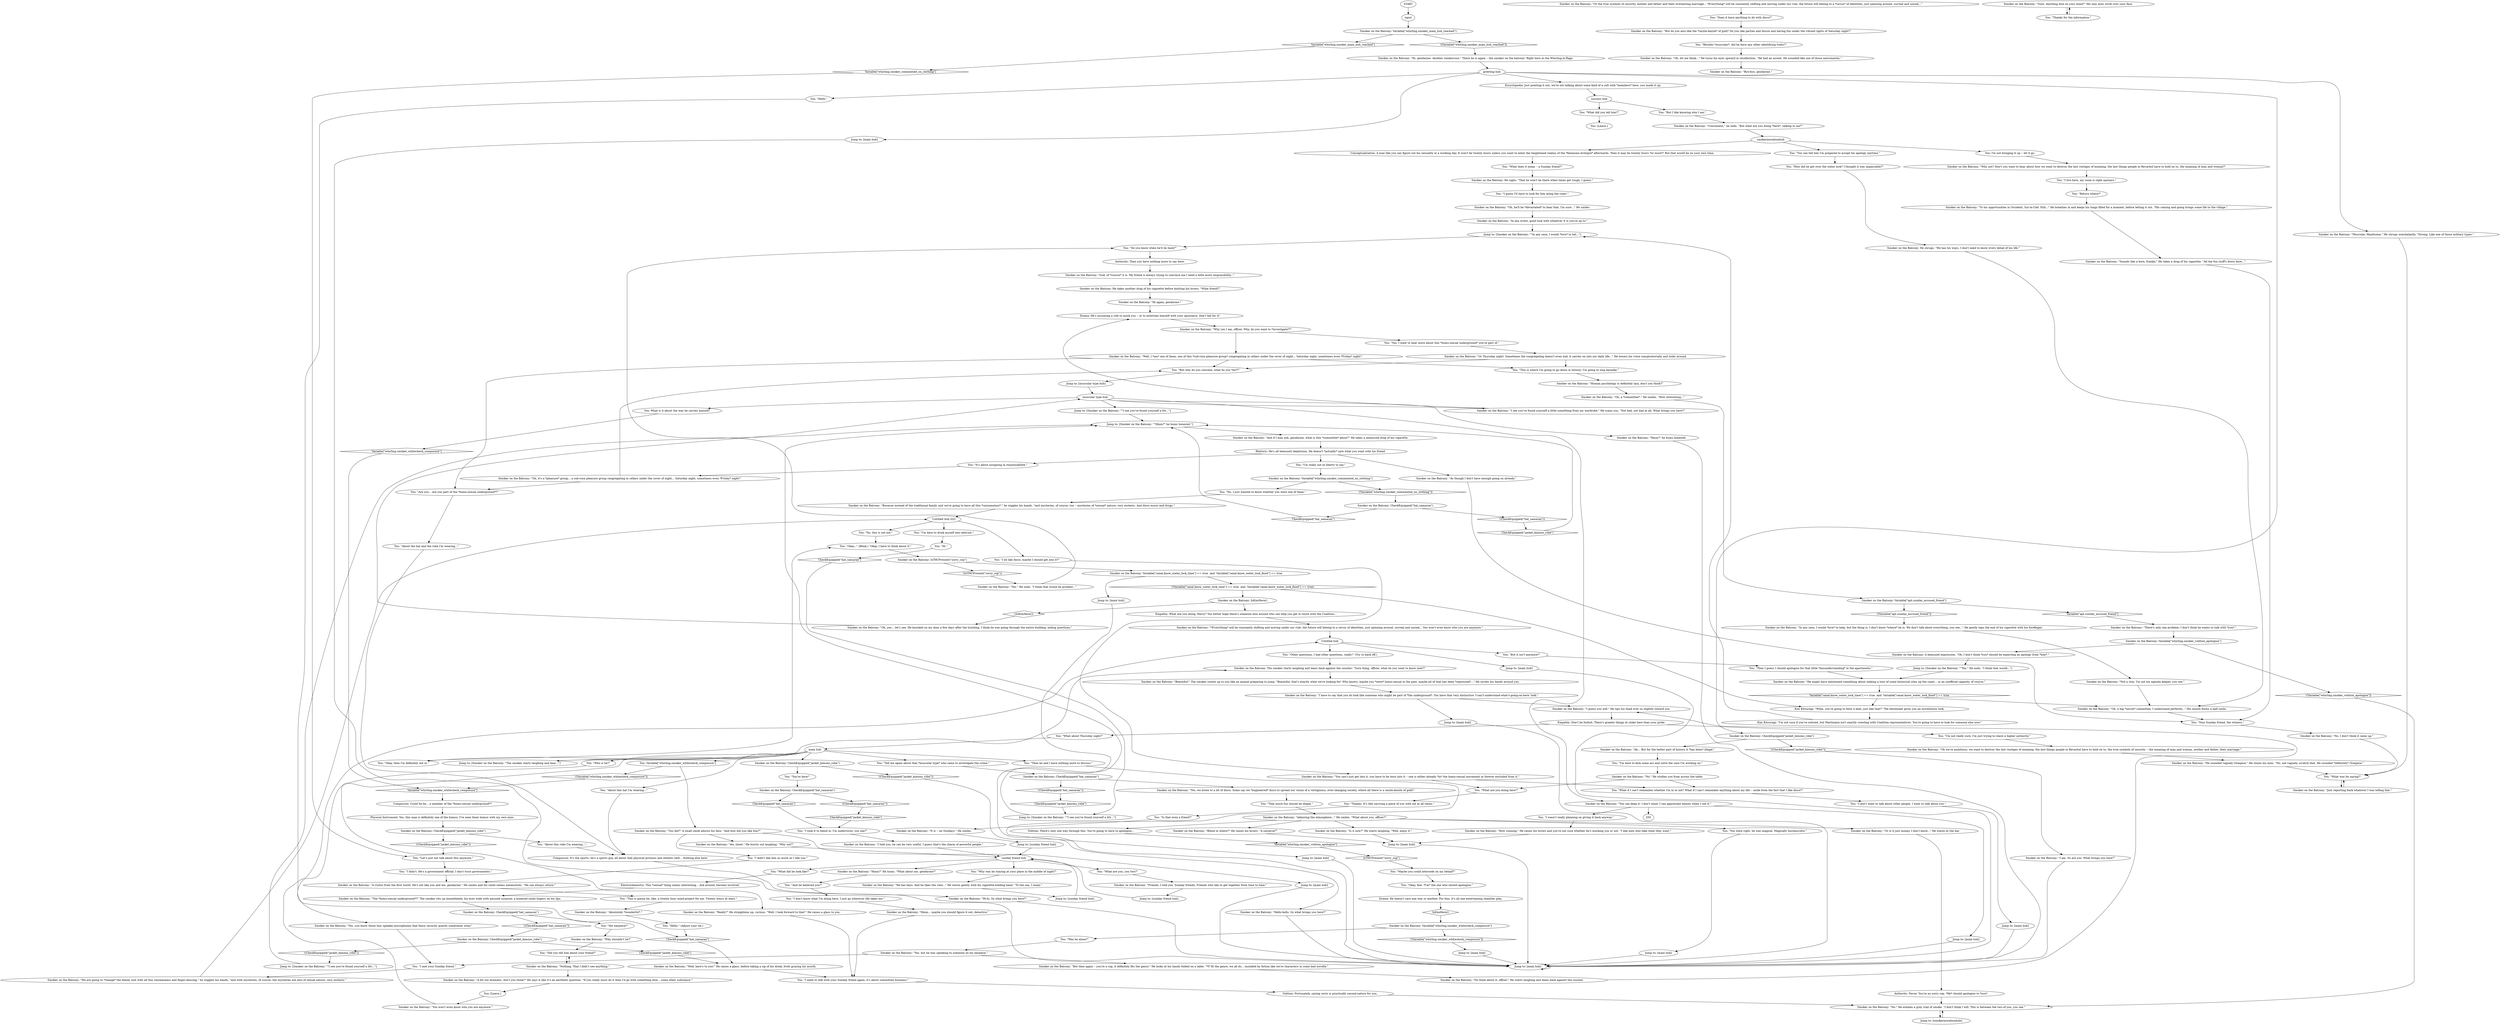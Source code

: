 # WHIRLING F1 / SMOKER ON THE BALCONY
# Smoker on the balcony, sitting in the bar.
# ==================================================
digraph G {
	  0 [label="START"];
	  1 [label="input"];
	  2 [label="Rhetoric: He's all bemused skepticism. He doesn't *actually* care what you want with his friend."];
	  3 [label="Smoker on the Balcony: \"Hi, gendarme. Another rendezvous.\" There he is again -- the smoker on the balcony! Right here in the Whirling-in-Rags."];
	  4 [label="You: \"Hello.\""];
	  5 [label="You: \"Tell me again about that *muscular type* who came to investigate the crime.\""];
	  6 [label="muscular type hub"];
	  7 [label="Smoker on the Balcony: \"Oh, let me think...\" He turns his eyes upward in recollection. \"He had an accent. He sounded like one of those mercenaries.\""];
	  8 [label="Smoker on the Balcony: \"Just reporting back whatever I was telling him.\""];
	  9 [label="Physical Instrument: Yes, this man is definitely one of the homos, I've seen them homos with my own eyes."];
	  10 [label="Smoker on the Balcony: Variable[\"whirling.smoker_main_hub_reached\"]"];
	  11 [label="Variable[\"whirling.smoker_main_hub_reached\"]", shape=diamond];
	  12 [label="!(Variable[\"whirling.smoker_main_hub_reached\"])", shape=diamond];
	  13 [label="You: \"No, this is not me.\""];
	  14 [label="You: \"What if I can't remember whether I'm in or not? What if I can't remember anything about my life -- aside from the fact that I like disco?\""];
	  15 [label="Smoker on the Balcony: CheckEquipped(\"jacket_kimono_robe\")"];
	  16 [label="CheckEquipped(\"jacket_kimono_robe\")", shape=diamond];
	  17 [label="!(CheckEquipped(\"jacket_kimono_robe\"))", shape=diamond];
	  18 [label="Smoker on the Balcony: CheckEquipped(\"hat_samaran\")"];
	  19 [label="CheckEquipped(\"hat_samaran\")", shape=diamond];
	  20 [label="!(CheckEquipped(\"hat_samaran\"))", shape=diamond];
	  21 [label="You: \"I didn't like him as much as I like you.\""];
	  22 [label="Smoker on the Balcony: He sighs: \"That he won't be there when times get tough, I guess.\""];
	  23 [label="Jump to: [sunday friend hub]"];
	  24 [label="You: \"You can tell him I'm prepared to accept his apology anytime.\""];
	  25 [label="Smoker on the Balcony: He shrugs. \"He has his ways. I don't need to know every detail of his life.\""];
	  26 [label="You: \"Why was he staying at your place in the middle of night?\""];
	  27 [label="You: \"Yes, I want to hear more about this *homo-sexual underground* you're part of.\""];
	  28 [label="You: \"I do like disco, maybe I should get into it?\""];
	  29 [label="You: \"I wasn't really planning on giving it back anyway.\""];
	  30 [label="Smoker on the Balcony: \"Friends, I told you. Sunday friends. Friends who like to get together from time to time.\""];
	  31 [label="Jump to: [sunday friend hub]"];
	  32 [label="Smoker on the Balcony: \"To his opportunities in Occident, Sur-la-Clef. Still...\" He breathes in and keeps his lungs filled for a moment, before letting it out. \"His coming and going brings some life to the village.\""];
	  33 [label="You: \"But why do you convene, what do you *do*?\""];
	  34 [label="Smoker on the Balcony: \"Yes, but he was speaking to someone on his earpiece.\""];
	  35 [label="You: \"About this hat I'm wearing...\""];
	  36 [label="Smoker on the Balcony: \"Why yes I am, officer. Why, do you want to *investigate*?\""];
	  37 [label="Smoker on the Balcony: The smoker starts laughing and leans back against the counter: \"Sure thing, officer, what do you want to know next?\""];
	  38 [label="Smoker on the Balcony: \"You can't just get into it, you have to be born into it -- one is either already *in* the homo-sexual movement or forever excluded from it.\""];
	  39 [label="Smoker on the Balcony: \"Absolutely *wonderful*.\""];
	  40 [label="Smoker on the Balcony: \"How cunning.\" He raises his brows and you're not sure whether he's mocking you or not. \"I like men who take what they want.\""];
	  41 [label="Smoker on the Balcony: \"Hmm... maybe you should figure it out, detective.\""];
	  42 [label="Jump to: [smokermoralismhub]"];
	  43 [label="Kim Kitsuragi: \"I'm not sure if you've noticed, but Martinaise isn't exactly crawling with Coalition representatives. You're going to have to look for someone else now.\""];
	  44 [label="You: \"It's about assigning la responsabilité.\""];
	  45 [label="You: \"Did you tell him about your friend?\""];
	  46 [label="Untitled hub"];
	  47 [label="Smoker on the Balcony: \"I am. So are you. What brings you here?\""];
	  48 [label="sunday friend hub"];
	  49 [label="Smoker on the Balcony: \"It is -- on Sundays.\" He smiles."];
	  50 [label="Smoker on the Balcony: \"No, I don't think it came up.\""];
	  51 [label="You: \"What are you, you two?\""];
	  52 [label="Smoker on the Balcony: CheckEquipped(\"hat_samaran\")"];
	  53 [label="CheckEquipped(\"hat_samaran\")", shape=diamond];
	  54 [label="!(CheckEquipped(\"hat_samaran\"))", shape=diamond];
	  55 [label="You: \"Other questions, I had other questions, really!\" (Try to back off.)"];
	  56 [label="Untitled hub (02)"];
	  57 [label="Smoker on the Balcony: \"I have to say that you do look like someone who might be part of *the underground*. You have that very distinctive 'I-can't-understand-what's-going-on-here' look.\""];
	  58 [label="Smoker on the Balcony: \"He has keys. And he likes the view...\" He waves gently with his cigarette-holding hand. \"To the sea, I mean.\""];
	  59 [label="Smoker on the Balcony: Variable[\"apt.sunday_accused_friend\"]"];
	  60 [label="Variable[\"apt.sunday_accused_friend\"]", shape=diamond];
	  61 [label="!(Variable[\"apt.sunday_accused_friend\"])", shape=diamond];
	  62 [label="Smoker on the Balcony: \"There's only one problem: I don't think he wants to talk with *you*.\""];
	  63 [label="You: \"I'm really not at liberty to say.\""];
	  64 [label="greeting hub"];
	  65 [label="Smoker on the Balcony: \"Sure. Anything else on your mind?\" His lazy eyes stroll over your face."];
	  66 [label="Composure: Could he be... a member of the *homo-sexual underground*?"];
	  67 [label="success hub"];
	  68 [label="Smoker on the Balcony: \"Or the true symbols of security, mother and father and their everlasting marriage... *Everything* will be constantly shifting and moving under our rule, the future will belong to a *circus* of identities, just spinning around, surreal and unreal...\""];
	  69 [label="You: \"I live here, my room is right upstairs.\""];
	  70 [label="Smoker on the Balcony: \"Is it now?\" He starts laughing. \"Well, enjoy it.\""];
	  71 [label="You: \"Is that even a friend?\""];
	  72 [label="You: \"I guess I'll have to look for him along the coast.\""];
	  73 [label="Smoker on the Balcony: \"Oh, a big *secret* committee. I understand perfectly...\" His mouth forms a half smile."];
	  74 [label="Smoker on the Balcony: Variable[\"whirling.smoker_commented_on_clothing\"]"];
	  75 [label="Variable[\"whirling.smoker_commented_on_clothing\"]", shape=diamond];
	  76 [label="!(Variable[\"whirling.smoker_commented_on_clothing\"])", shape=diamond];
	  77 [label="You: \"No, I just wanted to know whether you were one of them.\""];
	  78 [label="Smoker on the Balcony: \"Well, I *am* one of them, one of this *sub-rosa pleasure group* congregating in cellars under the cover of night... Saturday night, sometimes even *Friday* night!\""];
	  79 [label="Smoker on the Balcony: \"Because instead of the traditional family unit we're going to have all this *razzamatazz*,\" he wiggles his hands, \"and mysteries, of course, too -- mysteries of *sexual* nature, very esoteric. And disco music and drugs.\""];
	  80 [label="You: \"Besides *muscular*, did he have any other identifying traits?\""];
	  81 [label="Smoker on the Balcony: \"I see you've found yourself a little something from my wardrobe.\" He scans you. \"Not bad, not bad at all. What brings you here?\""];
	  82 [label="Jump to: [Smoker on the Balcony: \"\"Hmm?\" he hums honeyed.\"]"];
	  83 [label="Smoker on the Balcony: \"Why not? Don't you want to hear about how we want to destroy the last vestiges of meaning, the last things people in Revachol have to hold on to, the meaning of man and woman?\""];
	  84 [label="You: \"I didn't. He's a government official. I don't trust governments.\""];
	  85 [label="Jump to: [main hub]"];
	  86 [label="Jump to: [main hub]"];
	  87 [label="Smoker on the Balcony: \"Oh, a *committee*.\" He smiles. \"How interesting...\""];
	  88 [label="Volition: Fortunately, saying sorry is practically second-nature for you."];
	  89 [label="You: \"Maybe you could intercede on my behalf?\""];
	  90 [label="You: I'm not bringing it up -- let it go."];
	  91 [label="You: \"But I like knowing who I am.\""];
	  92 [label="You: \"But it isn't anymore?\""];
	  93 [label="You: \"I'm here to kick some ass and solve the case I'm working on.\""];
	  94 [label="You: \"You were right, he was magical. Magically bureaucratic.\""];
	  95 [label="Smoker on the Balcony: \"Aw, shoot.\" He bursts out laughing. \"Why not?\""];
	  96 [label="Smoker on the Balcony: \"A visitor from the first world. He's not like you and me, gendarme.\" He smiles and his smile seems melancholic. \"He can always return.\""];
	  97 [label="Smoker on the Balcony: \"Yes, you know those tiny speaker-microphones that fancy security guards sometimes wear.\""];
	  98 [label="Smoker on the Balcony: \"Why shouldn't he?\""];
	  99 [label="You: \"I don't know what I'm doing here. I just go wherever life takes me.\""];
	  100 [label="Volition: There's only one way through this. You're going to have to apologise..."];
	  101 [label="Smoker on the Balcony: Variable[\"whirling.smoker_volition_apologise\"]"];
	  102 [label="Variable[\"whirling.smoker_volition_apologise\"]", shape=diamond];
	  103 [label="!(Variable[\"whirling.smoker_volition_apologise\"])", shape=diamond];
	  104 [label="Smoker on the Balcony: A bemused expression. \"Oh, I don't think *you* should be expecting an apology from *him*.\""];
	  105 [label="You: \"How did he get over the water lock? I thought it was impassable?\""];
	  106 [label="Smoker on the Balcony: IsKimHere()"];
	  107 [label="IsKimHere()", shape=diamond];
	  108 [label="!(IsKimHere())", shape=diamond];
	  109 [label="Empathy: What are you doing, Harry? You better hope there's someone else around who can help you get in touch with the Coalition..."];
	  110 [label="Smoker on the Balcony: \"Oh, yes... let's see. He knocked on my door a few days after the lynching. I think he was going through the entire building, asking questions.\""];
	  111 [label="Smoker on the Balcony: CheckEquipped(\"hat_samaran\")"];
	  112 [label="CheckEquipped(\"hat_samaran\")", shape=diamond];
	  113 [label="!(CheckEquipped(\"hat_samaran\"))", shape=diamond];
	  114 [label="Smoker on the Balcony: \"Yes, we listen to a lot of disco. Some say we *engineered* disco to spread our vision of a vertiginous, ever-changing society, where all there is a razzle-dazzle of gold!\""];
	  115 [label="Smoker on the Balcony: \"But do you also like the *razzle-dazzle* of gold? Do you like parties and discos and having fun under the vibrant lights of Saturday night?\""];
	  116 [label="Smoker on the Balcony: \"Convenient,\" he nods. \"But what are you doing *here*, talking to me?\""];
	  117 [label="You: \"Return where?\""];
	  118 [label="You: \"This is gonna be, like, a twenty hour mind-project for me. Twenty hours at least.\""];
	  119 [label="Smoker on the Balcony: \"I guess you will.\" He tips his head ever so slightly toward you."];
	  120 [label="Smoker on the Balcony: \"Oh, he'll be *devastated* to hear that, I'm sure...\" He smiles."];
	  121 [label="Jump to: [main hub]"];
	  122 [label="Jump to: [Smoker on the Balcony: \"\"In any case, I would *love* to hel...\"]"];
	  123 [label="You: \"Your Sunday friend, the witness.\""];
	  124 [label="Smoker on the Balcony: \"Hi again, gendarme.\""];
	  125 [label="You: \"Let's just not talk about this anymore.\""];
	  126 [label="You: \"This is where I'm going to go down in history: I'm going to sing karaoke.\""];
	  127 [label="Smoker on the Balcony: \"Blend in where?\" He raises his brows. \"A carneval?\""];
	  128 [label="Smoker on the Balcony: \"I told you, he can be very useful. I guess that's the charm of powerful people.\""];
	  129 [label="Jump to: [main hub]"];
	  130 [label="You: \"And he believed you?\""];
	  131 [label="Smoker on the Balcony: \"A bit too dramatic, don't you think?\" He says it like it's an aesthetic question. \"If you really must do it then I'd go with something else... some other substance.\""];
	  132 [label="You: \"Hi.\""];
	  133 [label="Encyclopedia: Just pointing it out, we're not talking about some kind of a cult with *members* here, you made it up."];
	  134 [label="Smoker on the Balcony: \"The *homo-sexual underground*?\" The smoker sits up immediately, his eyes wide with amused surprise; a honeyed smile lingers on his lips."];
	  135 [label="You: \"About the hat and the robe I'm wearing...\""];
	  136 [label="Jump to: [Smoker on the Balcony: \"The smoker starts laughing and lean...\"]"];
	  137 [label="You: \"Okay...\" (Blink.) \"Okay, I have to think about it.\""];
	  138 [label="Jump to: [main hub]"];
	  139 [label="You: \"What does it mean -- a Sunday friend?\""];
	  140 [label="Jump to: [sunday friend hub]"];
	  141 [label="Authority: Never. You're no sorry cop. *He* should apologise to *you*."];
	  142 [label="Smoker on the Balcony: \"Yes.\" He nods. \"I think that would be prudent...\""];
	  143 [label="Smoker on the Balcony: \"He might have mentioned something about making a tour of some historical sites up the coast... in an unofficial capacity, of course.\""];
	  144 [label="Smoker on the Balcony: \"Not a clue. I'm not his agenda keeper, you see.\""];
	  145 [label="Authority: Then you have nothing more to say here."];
	  146 [label="Jump to: [Smoker on the Balcony: \"\"Yes.\" He nods. \"I think that would...\"]"];
	  147 [label="Drama: He doesn't care one way or another. For him, it's all one entertaining chamber play."];
	  148 [label="Smoker on the Balcony: \"In any event, good luck with whatever it is you're up to.\""];
	  149 [label="Smoker on the Balcony: \"*Everything* will be constantly shifting and moving under our rule, the future will belong to a circus of identities, just spinning around, surreal and unreal... You won't even know who you are anymore.\""];
	  150 [label="Smoker on the Balcony: \"He sounded vaguely Oranjese.\" He closes his eyes. \"No, not vaguely, scratch that. He sounded *definitely* Oranjese.\""];
	  151 [label="Smoker on the Balcony: \"Bye-bye, gendarme.\""];
	  152 [label="Smoker on the Balcony: \"You won't even know who you are anymore.\""];
	  153 [label="You: \"Does it have anything to do with disco?\""];
	  154 [label="Jump to: [main hub]"];
	  155 [label="Smoker on the Balcony: \"Beautiful!\" The smoker crawls up to you like an animal preparing to jump. \"Beautiful, that's exactly what we're looking for! Who knows, maybe you *were* homo-sexual in the past, maybe all of that has been *repressed*...\" He circles his hands around you."];
	  156 [label="You: \"I don't want to talk about other people, I want to talk about you.\""];
	  157 [label="Smoker on the Balcony: \"Hmm?\" He hums. \"What about me, gendarme?\""];
	  158 [label="Jump to: [main hub]"];
	  159 [label="You: \"I need to talk with your Sunday friend again, it's about committee business.\""];
	  160 [label="You: \"Then he and I have nothing more to discuss.\""];
	  161 [label="You: \"I'm not really sure, I'm just trying to reach a higher authority.\""];
	  162 [label="Smoker on the Balcony: \"As though I don't have enough going on already.\""];
	  163 [label="Smoker on the Balcony: He takes another drag of his cigarette before knitting his brows. \"What friend?\""];
	  164 [label="Smoker on the Balcony: \"Nothing. That I didn't see anything.\""];
	  165 [label="You: [Leave.]"];
	  166 [label="Jump to: [main hub]"];
	  167 [label="Drama: He's assuming a role to mock you -- or to entertain himself with your ignorance. Don't fall for it!"];
	  168 [label="Smoker on the Balcony: CheckEquipped(\"hat_samaran\")"];
	  169 [label="CheckEquipped(\"hat_samaran\")", shape=diamond];
	  170 [label="!(CheckEquipped(\"hat_samaran\"))", shape=diamond];
	  171 [label="You: \"His earpiece?\""];
	  172 [label="Smoker on the Balcony: \"But then again -- you're a cop, it definitely fits the genre.\" He looks at his hands folded on a table. \"*I* fit the genre, we all do... moulded by fiction like we're characters in some bad novella.\""];
	  173 [label="You: [Leave.]"];
	  174 [label="You: \"Who is he?\""];
	  175 [label="You: \"What did he look like?\""];
	  176 [label="Smoker on the Balcony: \"Hmm?\" he hums honeyed."];
	  177 [label="Smoker on the Balcony: \"And if I may ask, gendarme, what is this *committee* about?\" He takes a measured drag of his cigarette."];
	  178 [label="Smoker on the Balcony: \"In any case, I would *love* to help, but the thing is, I don't know *where* he is. We don't talk about everything, you see...\" He gently taps the end of his cigarette with his forefinger."];
	  179 [label="You: \"Do you know when he'll be back?\""];
	  180 [label="Kim Kitsuragi: \"What, you're going to blow a lead, just like that?\" The lieutenant gives you an incredulous look."];
	  181 [label="Smoker on the Balcony: Variable[\"whirling.smoker_whitecheck_composure\"]"];
	  182 [label="Variable[\"whirling.smoker_whitecheck_composure\"]", shape=diamond];
	  183 [label="!(Variable[\"whirling.smoker_whitecheck_composure\"])", shape=diamond];
	  184 [label="You: \"Was he alone?\""];
	  185 [label="You: What is it about the way he carries himself?"];
	  186 [label="You: Variable[\"whirling.smoker_whitecheck_composure\"]"];
	  187 [label="Variable[\"whirling.smoker_whitecheck_composure\"]", shape=diamond];
	  188 [label="!(Variable[\"whirling.smoker_whitecheck_composure\"])", shape=diamond];
	  189 [label="Smoker on the Balcony: \"You did?\" A small smile adorns his face. \"And how did you like him?\""];
	  190 [label="Smoker on the Balcony: \"We are going to *change* the family unit with all this razzamatazz and finger-dancing,\" he wiggles his hands, \"and with mysteries, of course, the mysteries are also of sexual nature, very esoteric.\""];
	  191 [label="You: \"That much fun should be illegal.\""];
	  192 [label="You: \"I'm here to drink myself into oblivion.\""];
	  193 [label="Smoker on the Balcony: \"Or is it just money, I don't know...\" He stares at the bar."];
	  194 [label="Smoker on the Balcony: \"Sounds like a bore, frankly.\" He takes a drag of his cigarette. \"All the fun stuff's down here...\""];
	  195 [label="Smoker on the Balcony: \"Oh we're ambitious, we want to destroy the last vestiges of meaning, the last things people in Revachol have to hold on to, the true symbols of security -- the meaning of man and woman, mother and father, their marriage.\""];
	  196 [label="Jump to: [muscular type hub]"];
	  197 [label="You: \"What was he saying?\""];
	  198 [label="You: \"I met your Sunday friend.\""];
	  199 [label="Smoker on the Balcony: CheckEquipped(\"jacket_kimono_robe\")"];
	  200 [label="CheckEquipped(\"jacket_kimono_robe\")", shape=diamond];
	  201 [label="!(CheckEquipped(\"jacket_kimono_robe\"))", shape=diamond];
	  202 [label="You: \"You're here!\""];
	  203 [label="Smoker on the Balcony: CheckEquipped(\"jacket_kimono_robe\")"];
	  204 [label="CheckEquipped(\"jacket_kimono_robe\")", shape=diamond];
	  205 [label="!(CheckEquipped(\"jacket_kimono_robe\"))", shape=diamond];
	  206 [label="Smoker on the Balcony: \"Ah... But for the better part of history it *has been* illegal.\""];
	  207 [label="Smoker on the Balcony: \"Admiring the atmosphere...\" He smiles. \"What about you, officer?\""];
	  208 [label="You: \"Thanks. It's like carrying a piece of you with me at all times.\""];
	  209 [label="Jump to: [main hub]"];
	  210 [label="smokermoralismhub"];
	  211 [label="Smoker on the Balcony: \"No.\" He exhales a grey trail of smoke. \"I don't think I will. This is between the two of you, you see.\""];
	  212 [label="You: \"Okay, fine. *I'm* the one who should apologise.\""];
	  213 [label="You: \"What about Thursday night?\""];
	  214 [label="You: \"Are you... are you part of the *homo-sexual underground*?\""];
	  215 [label="You: \"What did you tell him?\""];
	  216 [label="Jump to: [Smoker on the Balcony: \"\"I see you've found yourself a litt...\"]"];
	  217 [label="Jump to: [Smoker on the Balcony: \"\"I see you've found yourself a litt...\"]"];
	  218 [label="Smoker on the Balcony: \"Well, here's to you!\" He raises a glass, before taking a sip of his drink, froth grazing his mouth."];
	  219 [label="Smoker on the Balcony: \"No.\" He studies you from across the table."];
	  220 [label="You: \"Then I guess I should apologise for that little *misunderstanding* in the apartments.\""];
	  221 [label="Conceptualization: A man like you can figure out his sexuality in a working day. It won't be twenty hours unless you want to enter the heightened realms of the *fantasme érotique* afterwards. Then it may be twenty hours *or more*! But that would be on your own time."];
	  222 [label="You: \"Hello.\" (Adjust your tie.)"];
	  223 [label="Smoker on the Balcony: \"Muscular. Handsome.\" He shrugs nonchalantly. \"Strong. Like one of those military types.\""];
	  224 [label="Electrochemistry: This *sexual* thing seems interesting... Ask around, become involved."];
	  225 [label="Smoker on the Balcony: CheckEquipped(\"jacket_kimono_robe\")"];
	  226 [label="CheckEquipped(\"jacket_kimono_robe\")", shape=diamond];
	  227 [label="!(CheckEquipped(\"jacket_kimono_robe\"))", shape=diamond];
	  228 [label="You: \"About this robe I'm wearing...\""];
	  229 [label="You: \"Okay, then I'm definitely not in.\""];
	  230 [label="You: \"What are you doing here?\""];
	  231 [label="Smoker on the Balcony: \"Really?\" He straightens up, curious. \"Well, I look forward to that!\" He raises a glass to you."];
	  232 [label="Smoker on the Balcony: \"Human psychology is definitely lazy, don't you think?\""];
	  233 [label="Smoker on the Balcony: \"Do think about it, officer.\" He starts laughing and leans back against the counter."];
	  234 [label="Smoker on the Balcony: IsTHCPresent(\"sorry_cop\")"];
	  235 [label="IsTHCPresent(\"sorry_cop\")", shape=diamond];
	  236 [label="!(IsTHCPresent(\"sorry_cop\"))", shape=diamond];
	  237 [label="Smoker on the Balcony: Variable[\"canal.know_water_lock_time\"] == true  and  Variable[\"canal.know_water_lock_fixed\"] == true"];
	  238 [label="Variable[\"canal.know_water_lock_time\"] == true  and  Variable[\"canal.know_water_lock_fixed\"] == true", shape=diamond];
	  239 [label="!(Variable[\"canal.know_water_lock_time\"] == true  and  Variable[\"canal.know_water_lock_fixed\"] == true)", shape=diamond];
	  240 [label="Jump to: [main hub]"];
	  241 [label="Empathy: Don't be foolish. There's greater things at stake here than your pride."];
	  242 [label="Smoker on the Balcony: \"God, of *course* it is. My friend is always trying to convince me I need a little more responsibility...\""];
	  243 [label="Smoker on the Balcony: \"Oh, it's a *pleasure* group... a sub-rosa pleasure group congregating in cellars under the cover of night... Saturday night, sometimes even *Friday* night!\""];
	  244 [label="Smoker on the Balcony: \"Or Thursday night! Sometimes the congregating doesn't even end, it carries on into our daily life...\" He lowers his voice conspiratorially and looks around."];
	  245 [label="main hub"];
	  246 [label="Jump to: [main hub]"];
	  247 [label="You: \"Thanks for the information.\""];
	  248 [label="Smoker on the Balcony: \"You can keep it, I don't mind. I can appreciate beauty when I see it.\""];
	  249 [label="Composure: It's the sports, he's a sports guy, all about that physical prowess and athletic skill... Nothing else here."];
	  250 [label="Jump to: [main hub]"];
	  251 [label="Smoker on the Balcony: \"Hi-hi. So what brings you here?\""];
	  252 [label="Smoker on the Balcony: \"Hello-hello. So what brings you here?\""];
	  253 [label="Jump to: [Smoker on the Balcony: \"\"I see you've found yourself a litt...\"]"];
	  254 [label="You: \"I took it to blend in. I'm undercover, you see?\""];
	  0 -> 1
	  1 -> 10
	  2 -> 162
	  2 -> 44
	  2 -> 63
	  3 -> 64
	  4 -> 169
	  5 -> 111
	  6 -> 248
	  6 -> 176
	  6 -> 81
	  6 -> 216
	  6 -> 185
	  7 -> 151
	  8 -> 197
	  9 -> 225
	  10 -> 11
	  10 -> 12
	  11 -> 75
	  12 -> 3
	  13 -> 137
	  14 -> 156
	  15 -> 16
	  15 -> 17
	  16 -> 218
	  17 -> 253
	  18 -> 19
	  18 -> 20
	  19 -> 254
	  20 -> 204
	  21 -> 96
	  22 -> 72
	  23 -> 48
	  24 -> 105
	  25 -> 73
	  26 -> 58
	  27 -> 244
	  28 -> 38
	  29 -> 40
	  30 -> 140
	  31 -> 48
	  32 -> 194
	  33 -> 196
	  34 -> 172
	  34 -> 198
	  35 -> 249
	  36 -> 27
	  36 -> 78
	  37 -> 155
	  38 -> 14
	  38 -> 230
	  39 -> 222
	  40 -> 86
	  41 -> 159
	  42 -> 211
	  43 -> 122
	  44 -> 243
	  45 -> 164
	  46 -> 154
	  46 -> 92
	  46 -> 55
	  47 -> 246
	  48 -> 26
	  48 -> 51
	  48 -> 157
	  48 -> 175
	  49 -> 23
	  50 -> 197
	  51 -> 30
	  52 -> 53
	  52 -> 54
	  53 -> 82
	  54 -> 226
	  55 -> 37
	  56 -> 192
	  56 -> 28
	  56 -> 13
	  57 -> 138
	  57 -> 119
	  58 -> 31
	  59 -> 60
	  59 -> 61
	  60 -> 62
	  61 -> 178
	  62 -> 101
	  63 -> 74
	  64 -> 4
	  64 -> 133
	  64 -> 166
	  64 -> 203
	  64 -> 223
	  65 -> 247
	  66 -> 9
	  67 -> 91
	  67 -> 215
	  68 -> 153
	  69 -> 117
	  70 -> 86
	  71 -> 49
	  72 -> 120
	  73 -> 123
	  74 -> 76
	  74 -> 77
	  75 -> 125
	  76 -> 52
	  77 -> 79
	  78 -> 33
	  78 -> 126
	  78 -> 214
	  79 -> 56
	  80 -> 7
	  81 -> 167
	  82 -> 177
	  83 -> 69
	  84 -> 96
	  85 -> 246
	  86 -> 246
	  87 -> 59
	  88 -> 211
	  89 -> 212
	  90 -> 83
	  91 -> 116
	  92 -> 220
	  93 -> 219
	  94 -> 129
	  95 -> 48
	  96 -> 118
	  97 -> 198
	  98 -> 45
	  99 -> 41
	  100 -> 102
	  101 -> 104
	  101 -> 103
	  102 -> 235
	  103 -> 211
	  104 -> 146
	  105 -> 25
	  106 -> 108
	  106 -> 109
	  107 -> 181
	  108 -> 110
	  109 -> 149
	  110 -> 6
	  111 -> 113
	  111 -> 114
	  112 -> 217
	  113 -> 200
	  114 -> 191
	  115 -> 80
	  116 -> 210
	  117 -> 32
	  118 -> 39
	  119 -> 241
	  120 -> 148
	  121 -> 246
	  122 -> 179
	  123 -> 50
	  124 -> 167
	  125 -> 84
	  126 -> 232
	  127 -> 86
	  128 -> 48
	  129 -> 246
	  130 -> 99
	  131 -> 173
	  132 -> 112
	  133 -> 67
	  134 -> 168
	  135 -> 249
	  136 -> 37
	  137 -> 234
	  138 -> 246
	  139 -> 22
	  140 -> 48
	  141 -> 211
	  142 -> 179
	  143 -> 238
	  144 -> 73
	  145 -> 242
	  146 -> 143
	  147 -> 107
	  148 -> 122
	  149 -> 46
	  150 -> 197
	  152 -> 46
	  153 -> 115
	  154 -> 246
	  155 -> 57
	  156 -> 158
	  157 -> 130
	  158 -> 246
	  159 -> 88
	  160 -> 121
	  161 -> 195
	  162 -> 123
	  163 -> 124
	  164 -> 131
	  164 -> 45
	  166 -> 246
	  167 -> 36
	  168 -> 170
	  168 -> 171
	  169 -> 218
	  170 -> 15
	  171 -> 98
	  172 -> 233
	  173 -> 152
	  174 -> 97
	  175 -> 224
	  176 -> 246
	  177 -> 2
	  178 -> 144
	  179 -> 145
	  180 -> 43
	  181 -> 184
	  181 -> 183
	  182 -> 66
	  183 -> 250
	  184 -> 34
	  185 -> 187
	  186 -> 188
	  186 -> 189
	  187 -> 182
	  188 -> 182
	  189 -> 85
	  189 -> 21
	  189 -> 95
	  190 -> 56
	  191 -> 207
	  192 -> 132
	  193 -> 141
	  194 -> 123
	  195 -> 150
	  196 -> 6
	  197 -> 8
	  198 -> 190
	  199 -> 201
	  199 -> 202
	  200 -> 217
	  201 -> 252
	  202 -> 18
	  203 -> 205
	  203 -> 206
	  204 -> 254
	  205 -> 47
	  206 -> 93
	  207 -> 193
	  207 -> 100
	  207 -> 70
	  207 -> 94
	  207 -> 127
	  208 -> 71
	  209 -> 246
	  210 -> 24
	  210 -> 90
	  210 -> 221
	  211 -> 42
	  212 -> 147
	  213 -> 245
	  214 -> 135
	  215 -> 165
	  216 -> 82
	  217 -> 82
	  218 -> 159
	  219 -> 14
	  219 -> 230
	  220 -> 143
	  221 -> 139
	  222 -> 169
	  223 -> 197
	  224 -> 134
	  225 -> 227
	  225 -> 228
	  226 -> 82
	  227 -> 125
	  228 -> 249
	  229 -> 137
	  230 -> 208
	  231 -> 159
	  232 -> 87
	  233 -> 119
	  234 -> 236
	  234 -> 237
	  235 -> 89
	  236 -> 142
	  237 -> 240
	  237 -> 239
	  238 -> 73
	  238 -> 180
	  239 -> 106
	  239 -> 180
	  240 -> 246
	  241 -> 161
	  241 -> 213
	  242 -> 163
	  243 -> 33
	  243 -> 214
	  244 -> 33
	  244 -> 126
	  245 -> 160
	  245 -> 35
	  245 -> 5
	  245 -> 229
	  245 -> 199
	  245 -> 231
	  245 -> 136
	  245 -> 174
	  245 -> 186
	  246 -> 246
	  247 -> 65
	  248 -> 209
	  248 -> 29
	  248 -> 255
	  249 -> 251
	  250 -> 246
	  251 -> 246
	  252 -> 246
	  253 -> 82
	  254 -> 128
}

